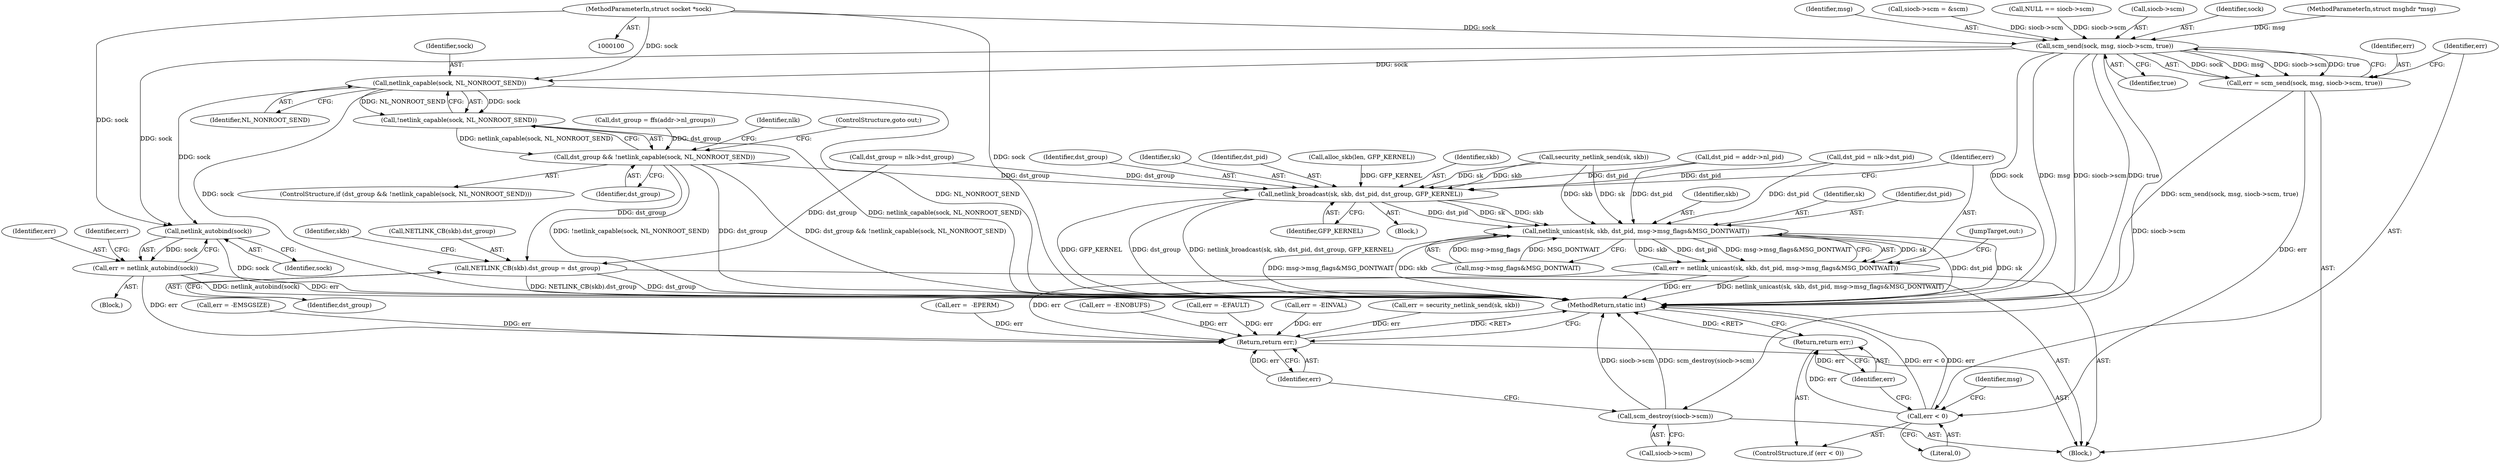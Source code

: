 digraph "0_linux_20e1db19db5d6b9e4e83021595eab0dc8f107bef_0@pointer" {
"1000102" [label="(MethodParameterIn,struct socket *sock)"];
"1000156" [label="(Call,scm_send(sock, msg, siocb->scm, true))"];
"1000154" [label="(Call,err = scm_send(sock, msg, siocb->scm, true))"];
"1000164" [label="(Call,err < 0)"];
"1000167" [label="(Return,return err;)"];
"1000204" [label="(Call,netlink_capable(sock, NL_NONROOT_SEND))"];
"1000203" [label="(Call,!netlink_capable(sock, NL_NONROOT_SEND))"];
"1000201" [label="(Call,dst_group && !netlink_capable(sock, NL_NONROOT_SEND))"];
"1000268" [label="(Call,NETLINK_CB(skb).dst_group = dst_group)"];
"1000321" [label="(Call,netlink_broadcast(sk, skb, dst_pid, dst_group, GFP_KERNEL))"];
"1000329" [label="(Call,netlink_unicast(sk, skb, dst_pid, msg->msg_flags&MSG_DONTWAIT))"];
"1000327" [label="(Call,err = netlink_unicast(sk, skb, dst_pid, msg->msg_flags&MSG_DONTWAIT))"];
"1000343" [label="(Return,return err;)"];
"1000228" [label="(Call,netlink_autobind(sock))"];
"1000226" [label="(Call,err = netlink_autobind(sock))"];
"1000339" [label="(Call,scm_destroy(siocb->scm))"];
"1000227" [label="(Identifier,err)"];
"1000204" [label="(Call,netlink_capable(sock, NL_NONROOT_SEND))"];
"1000143" [label="(Call,NULL == siocb->scm)"];
"1000190" [label="(Call,dst_group = ffs(addr->nl_groups))"];
"1000330" [label="(Identifier,sk)"];
"1000338" [label="(JumpTarget,out:)"];
"1000226" [label="(Call,err = netlink_autobind(sock))"];
"1000156" [label="(Call,scm_send(sock, msg, siocb->scm, true))"];
"1000321" [label="(Call,netlink_broadcast(sk, skb, dst_pid, dst_group, GFP_KERNEL))"];
"1000285" [label="(Call,err = -EFAULT)"];
"1000329" [label="(Call,netlink_unicast(sk, skb, dst_pid, msg->msg_flags&MSG_DONTWAIT))"];
"1000168" [label="(Identifier,err)"];
"1000200" [label="(ControlStructure,if (dst_group && !netlink_capable(sock, NL_NONROOT_SEND)))"];
"1000324" [label="(Identifier,dst_pid)"];
"1000210" [label="(Call,dst_pid = nlk->dst_pid)"];
"1000252" [label="(Call,alloc_skb(len, GFP_KERNEL))"];
"1000203" [label="(Call,!netlink_capable(sock, NL_NONROOT_SEND))"];
"1000343" [label="(Return,return err;)"];
"1000155" [label="(Identifier,err)"];
"1000166" [label="(Literal,0)"];
"1000333" [label="(Call,msg->msg_flags&MSG_DONTWAIT)"];
"1000164" [label="(Call,err < 0)"];
"1000174" [label="(Call,err = -EINVAL)"];
"1000159" [label="(Call,siocb->scm)"];
"1000105" [label="(Block,)"];
"1000162" [label="(Identifier,true)"];
"1000269" [label="(Call,NETLINK_CB(skb).dst_group)"];
"1000315" [label="(Block,)"];
"1000344" [label="(Identifier,err)"];
"1000171" [label="(Identifier,msg)"];
"1000327" [label="(Call,err = netlink_unicast(sk, skb, dst_pid, msg->msg_flags&MSG_DONTWAIT))"];
"1000157" [label="(Identifier,sock)"];
"1000229" [label="(Identifier,sock)"];
"1000205" [label="(Identifier,sock)"];
"1000345" [label="(MethodReturn,static int)"];
"1000201" [label="(Call,dst_group && !netlink_capable(sock, NL_NONROOT_SEND))"];
"1000328" [label="(Identifier,err)"];
"1000302" [label="(Call,err = security_netlink_send(sk, skb))"];
"1000233" [label="(Call,err = -EMSGSIZE)"];
"1000103" [label="(MethodParameterIn,struct msghdr *msg)"];
"1000273" [label="(Identifier,dst_group)"];
"1000332" [label="(Identifier,dst_pid)"];
"1000231" [label="(Identifier,err)"];
"1000323" [label="(Identifier,skb)"];
"1000326" [label="(Identifier,GFP_KERNEL)"];
"1000215" [label="(Call,dst_group = nlk->dst_group)"];
"1000158" [label="(Identifier,msg)"];
"1000206" [label="(Identifier,NL_NONROOT_SEND)"];
"1000331" [label="(Identifier,skb)"];
"1000148" [label="(Call,siocb->scm = &scm)"];
"1000228" [label="(Call,netlink_autobind(sock))"];
"1000102" [label="(MethodParameterIn,struct socket *sock)"];
"1000163" [label="(ControlStructure,if (err < 0))"];
"1000196" [label="(Call,err =  -EPERM)"];
"1000276" [label="(Identifier,skb)"];
"1000223" [label="(Identifier,nlk)"];
"1000340" [label="(Call,siocb->scm)"];
"1000268" [label="(Call,NETLINK_CB(skb).dst_group = dst_group)"];
"1000154" [label="(Call,err = scm_send(sock, msg, siocb->scm, true))"];
"1000325" [label="(Identifier,dst_group)"];
"1000304" [label="(Call,security_netlink_send(sk, skb))"];
"1000225" [label="(Block,)"];
"1000246" [label="(Call,err = -ENOBUFS)"];
"1000322" [label="(Identifier,sk)"];
"1000202" [label="(Identifier,dst_group)"];
"1000167" [label="(Return,return err;)"];
"1000339" [label="(Call,scm_destroy(siocb->scm))"];
"1000185" [label="(Call,dst_pid = addr->nl_pid)"];
"1000207" [label="(ControlStructure,goto out;)"];
"1000165" [label="(Identifier,err)"];
"1000102" -> "1000100"  [label="AST: "];
"1000102" -> "1000345"  [label="DDG: sock"];
"1000102" -> "1000156"  [label="DDG: sock"];
"1000102" -> "1000204"  [label="DDG: sock"];
"1000102" -> "1000228"  [label="DDG: sock"];
"1000156" -> "1000154"  [label="AST: "];
"1000156" -> "1000162"  [label="CFG: "];
"1000157" -> "1000156"  [label="AST: "];
"1000158" -> "1000156"  [label="AST: "];
"1000159" -> "1000156"  [label="AST: "];
"1000162" -> "1000156"  [label="AST: "];
"1000154" -> "1000156"  [label="CFG: "];
"1000156" -> "1000345"  [label="DDG: siocb->scm"];
"1000156" -> "1000345"  [label="DDG: sock"];
"1000156" -> "1000345"  [label="DDG: msg"];
"1000156" -> "1000345"  [label="DDG: true"];
"1000156" -> "1000154"  [label="DDG: sock"];
"1000156" -> "1000154"  [label="DDG: msg"];
"1000156" -> "1000154"  [label="DDG: siocb->scm"];
"1000156" -> "1000154"  [label="DDG: true"];
"1000103" -> "1000156"  [label="DDG: msg"];
"1000148" -> "1000156"  [label="DDG: siocb->scm"];
"1000143" -> "1000156"  [label="DDG: siocb->scm"];
"1000156" -> "1000204"  [label="DDG: sock"];
"1000156" -> "1000228"  [label="DDG: sock"];
"1000156" -> "1000339"  [label="DDG: siocb->scm"];
"1000154" -> "1000105"  [label="AST: "];
"1000155" -> "1000154"  [label="AST: "];
"1000165" -> "1000154"  [label="CFG: "];
"1000154" -> "1000345"  [label="DDG: scm_send(sock, msg, siocb->scm, true)"];
"1000154" -> "1000164"  [label="DDG: err"];
"1000164" -> "1000163"  [label="AST: "];
"1000164" -> "1000166"  [label="CFG: "];
"1000165" -> "1000164"  [label="AST: "];
"1000166" -> "1000164"  [label="AST: "];
"1000168" -> "1000164"  [label="CFG: "];
"1000171" -> "1000164"  [label="CFG: "];
"1000164" -> "1000345"  [label="DDG: err < 0"];
"1000164" -> "1000345"  [label="DDG: err"];
"1000164" -> "1000167"  [label="DDG: err"];
"1000167" -> "1000163"  [label="AST: "];
"1000167" -> "1000168"  [label="CFG: "];
"1000168" -> "1000167"  [label="AST: "];
"1000345" -> "1000167"  [label="CFG: "];
"1000167" -> "1000345"  [label="DDG: <RET>"];
"1000168" -> "1000167"  [label="DDG: err"];
"1000204" -> "1000203"  [label="AST: "];
"1000204" -> "1000206"  [label="CFG: "];
"1000205" -> "1000204"  [label="AST: "];
"1000206" -> "1000204"  [label="AST: "];
"1000203" -> "1000204"  [label="CFG: "];
"1000204" -> "1000345"  [label="DDG: NL_NONROOT_SEND"];
"1000204" -> "1000345"  [label="DDG: sock"];
"1000204" -> "1000203"  [label="DDG: sock"];
"1000204" -> "1000203"  [label="DDG: NL_NONROOT_SEND"];
"1000204" -> "1000228"  [label="DDG: sock"];
"1000203" -> "1000201"  [label="AST: "];
"1000201" -> "1000203"  [label="CFG: "];
"1000203" -> "1000345"  [label="DDG: netlink_capable(sock, NL_NONROOT_SEND)"];
"1000203" -> "1000201"  [label="DDG: netlink_capable(sock, NL_NONROOT_SEND)"];
"1000201" -> "1000200"  [label="AST: "];
"1000201" -> "1000202"  [label="CFG: "];
"1000202" -> "1000201"  [label="AST: "];
"1000207" -> "1000201"  [label="CFG: "];
"1000223" -> "1000201"  [label="CFG: "];
"1000201" -> "1000345"  [label="DDG: dst_group && !netlink_capable(sock, NL_NONROOT_SEND)"];
"1000201" -> "1000345"  [label="DDG: !netlink_capable(sock, NL_NONROOT_SEND)"];
"1000201" -> "1000345"  [label="DDG: dst_group"];
"1000190" -> "1000201"  [label="DDG: dst_group"];
"1000201" -> "1000268"  [label="DDG: dst_group"];
"1000201" -> "1000321"  [label="DDG: dst_group"];
"1000268" -> "1000105"  [label="AST: "];
"1000268" -> "1000273"  [label="CFG: "];
"1000269" -> "1000268"  [label="AST: "];
"1000273" -> "1000268"  [label="AST: "];
"1000276" -> "1000268"  [label="CFG: "];
"1000268" -> "1000345"  [label="DDG: NETLINK_CB(skb).dst_group"];
"1000268" -> "1000345"  [label="DDG: dst_group"];
"1000215" -> "1000268"  [label="DDG: dst_group"];
"1000321" -> "1000315"  [label="AST: "];
"1000321" -> "1000326"  [label="CFG: "];
"1000322" -> "1000321"  [label="AST: "];
"1000323" -> "1000321"  [label="AST: "];
"1000324" -> "1000321"  [label="AST: "];
"1000325" -> "1000321"  [label="AST: "];
"1000326" -> "1000321"  [label="AST: "];
"1000328" -> "1000321"  [label="CFG: "];
"1000321" -> "1000345"  [label="DDG: GFP_KERNEL"];
"1000321" -> "1000345"  [label="DDG: dst_group"];
"1000321" -> "1000345"  [label="DDG: netlink_broadcast(sk, skb, dst_pid, dst_group, GFP_KERNEL)"];
"1000304" -> "1000321"  [label="DDG: sk"];
"1000304" -> "1000321"  [label="DDG: skb"];
"1000185" -> "1000321"  [label="DDG: dst_pid"];
"1000210" -> "1000321"  [label="DDG: dst_pid"];
"1000215" -> "1000321"  [label="DDG: dst_group"];
"1000252" -> "1000321"  [label="DDG: GFP_KERNEL"];
"1000321" -> "1000329"  [label="DDG: sk"];
"1000321" -> "1000329"  [label="DDG: skb"];
"1000321" -> "1000329"  [label="DDG: dst_pid"];
"1000329" -> "1000327"  [label="AST: "];
"1000329" -> "1000333"  [label="CFG: "];
"1000330" -> "1000329"  [label="AST: "];
"1000331" -> "1000329"  [label="AST: "];
"1000332" -> "1000329"  [label="AST: "];
"1000333" -> "1000329"  [label="AST: "];
"1000327" -> "1000329"  [label="CFG: "];
"1000329" -> "1000345"  [label="DDG: skb"];
"1000329" -> "1000345"  [label="DDG: msg->msg_flags&MSG_DONTWAIT"];
"1000329" -> "1000345"  [label="DDG: dst_pid"];
"1000329" -> "1000345"  [label="DDG: sk"];
"1000329" -> "1000327"  [label="DDG: sk"];
"1000329" -> "1000327"  [label="DDG: skb"];
"1000329" -> "1000327"  [label="DDG: dst_pid"];
"1000329" -> "1000327"  [label="DDG: msg->msg_flags&MSG_DONTWAIT"];
"1000304" -> "1000329"  [label="DDG: sk"];
"1000304" -> "1000329"  [label="DDG: skb"];
"1000185" -> "1000329"  [label="DDG: dst_pid"];
"1000210" -> "1000329"  [label="DDG: dst_pid"];
"1000333" -> "1000329"  [label="DDG: msg->msg_flags"];
"1000333" -> "1000329"  [label="DDG: MSG_DONTWAIT"];
"1000327" -> "1000105"  [label="AST: "];
"1000328" -> "1000327"  [label="AST: "];
"1000338" -> "1000327"  [label="CFG: "];
"1000327" -> "1000345"  [label="DDG: err"];
"1000327" -> "1000345"  [label="DDG: netlink_unicast(sk, skb, dst_pid, msg->msg_flags&MSG_DONTWAIT)"];
"1000327" -> "1000343"  [label="DDG: err"];
"1000343" -> "1000105"  [label="AST: "];
"1000343" -> "1000344"  [label="CFG: "];
"1000344" -> "1000343"  [label="AST: "];
"1000345" -> "1000343"  [label="CFG: "];
"1000343" -> "1000345"  [label="DDG: <RET>"];
"1000344" -> "1000343"  [label="DDG: err"];
"1000285" -> "1000343"  [label="DDG: err"];
"1000226" -> "1000343"  [label="DDG: err"];
"1000302" -> "1000343"  [label="DDG: err"];
"1000196" -> "1000343"  [label="DDG: err"];
"1000233" -> "1000343"  [label="DDG: err"];
"1000174" -> "1000343"  [label="DDG: err"];
"1000246" -> "1000343"  [label="DDG: err"];
"1000228" -> "1000226"  [label="AST: "];
"1000228" -> "1000229"  [label="CFG: "];
"1000229" -> "1000228"  [label="AST: "];
"1000226" -> "1000228"  [label="CFG: "];
"1000228" -> "1000345"  [label="DDG: sock"];
"1000228" -> "1000226"  [label="DDG: sock"];
"1000226" -> "1000225"  [label="AST: "];
"1000227" -> "1000226"  [label="AST: "];
"1000231" -> "1000226"  [label="CFG: "];
"1000226" -> "1000345"  [label="DDG: err"];
"1000226" -> "1000345"  [label="DDG: netlink_autobind(sock)"];
"1000339" -> "1000105"  [label="AST: "];
"1000339" -> "1000340"  [label="CFG: "];
"1000340" -> "1000339"  [label="AST: "];
"1000344" -> "1000339"  [label="CFG: "];
"1000339" -> "1000345"  [label="DDG: scm_destroy(siocb->scm)"];
"1000339" -> "1000345"  [label="DDG: siocb->scm"];
}

